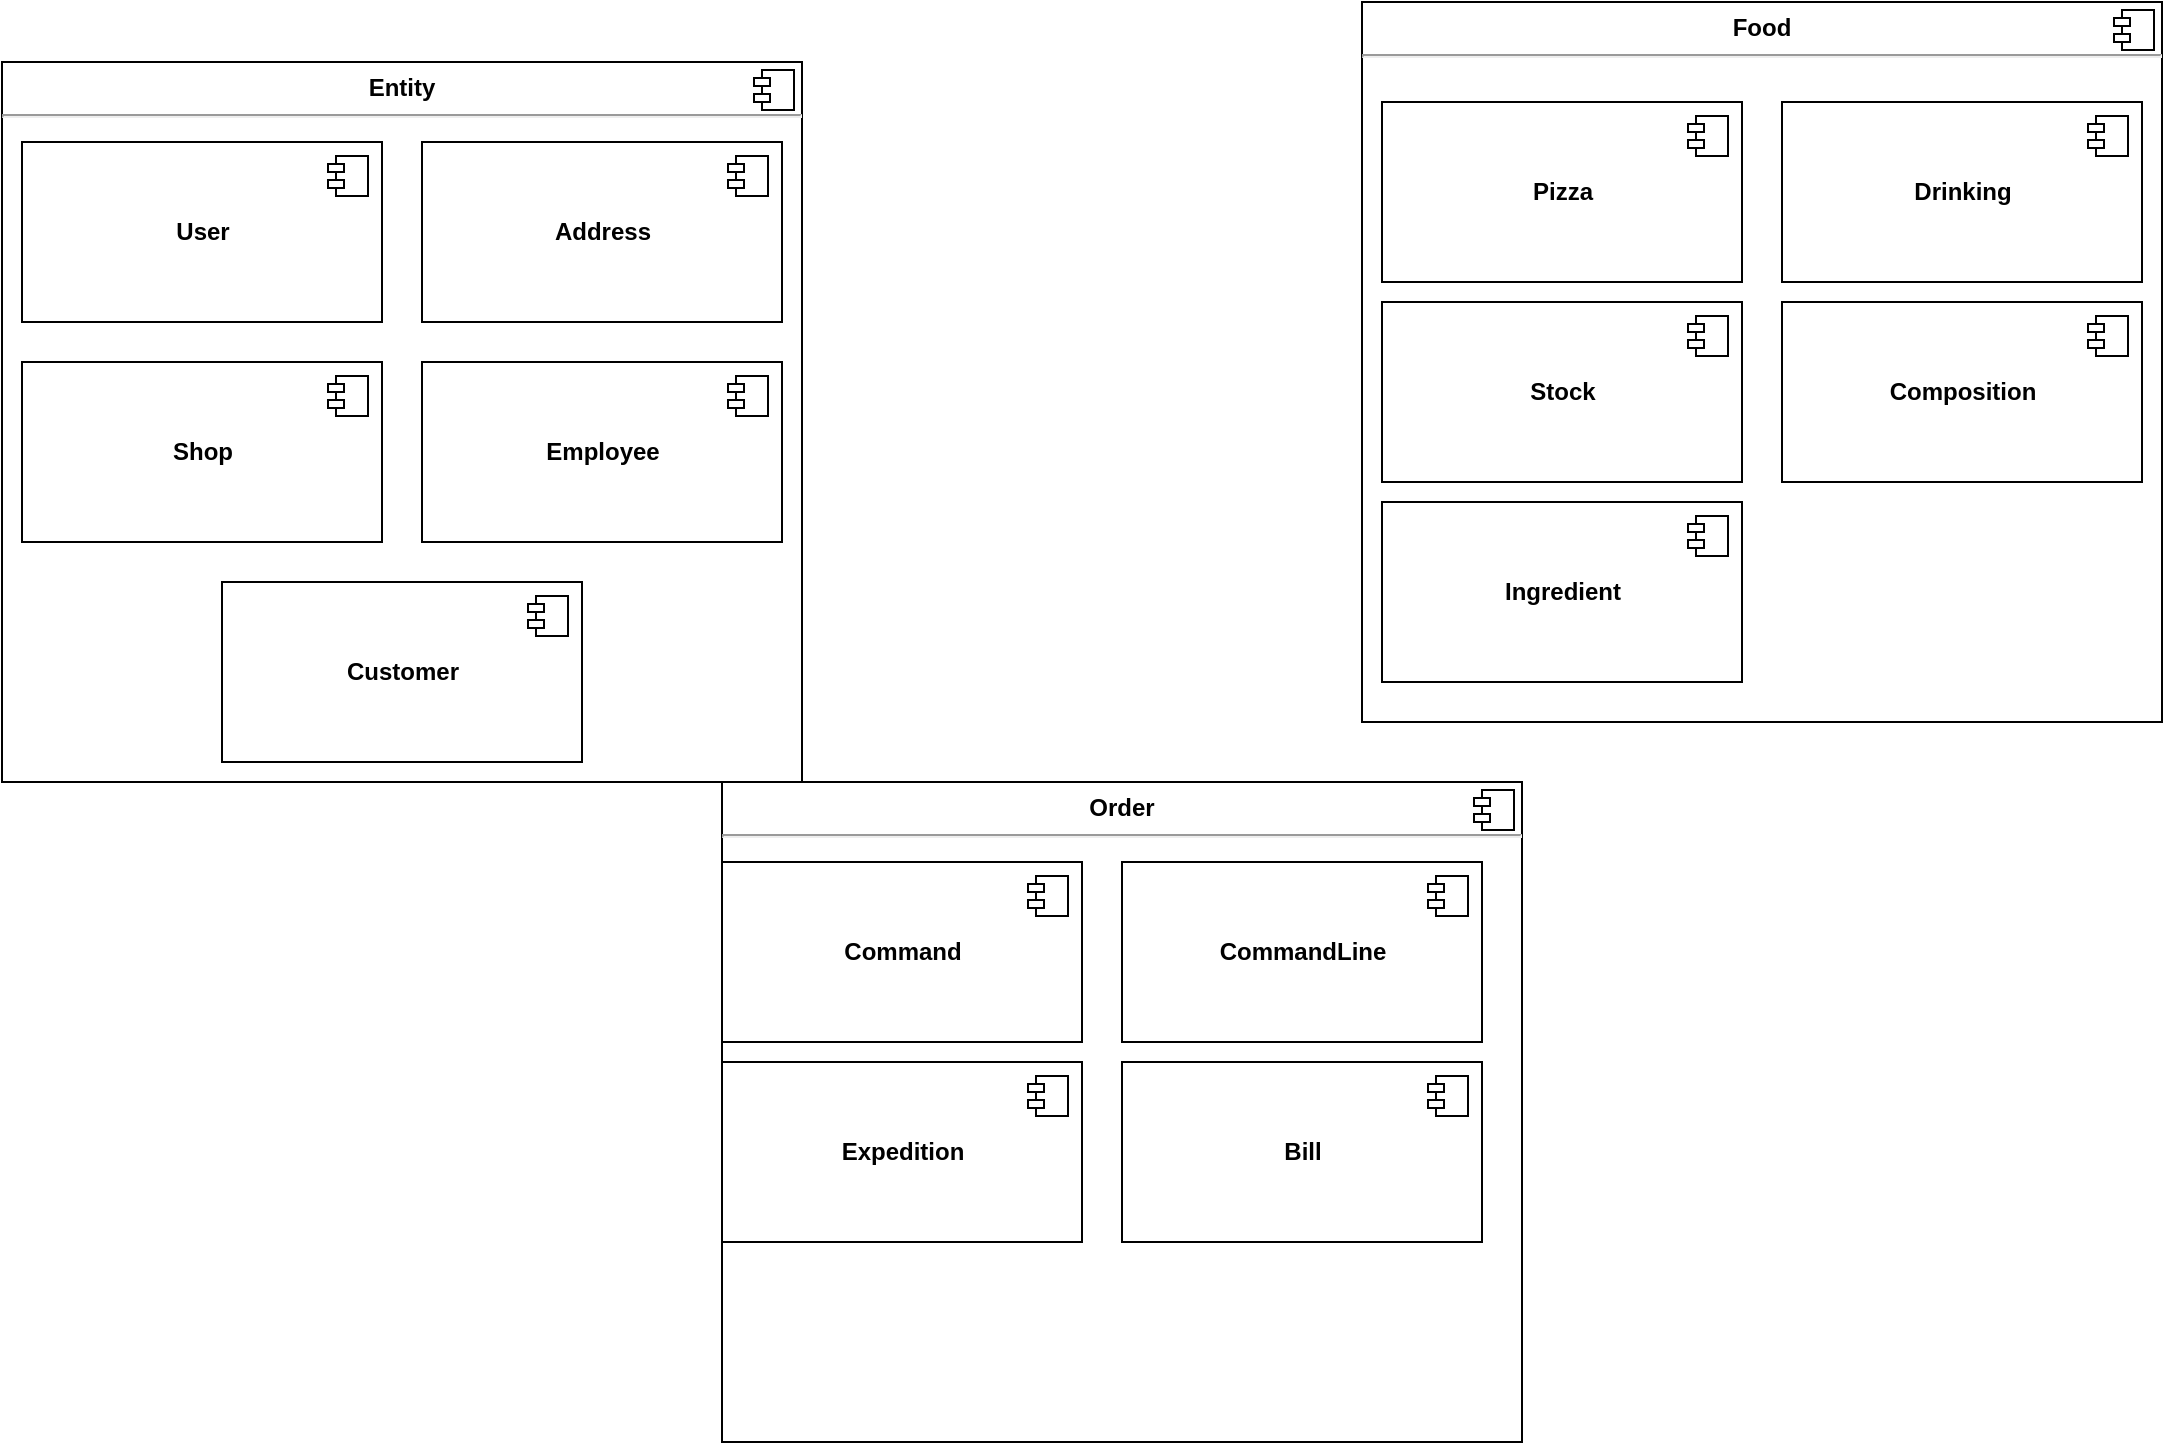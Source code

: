 <mxfile version="13.6.2" type="device"><diagram id="-DjXQtQEVf-AodjQWCOF" name="Page-1"><mxGraphModel dx="1422" dy="845" grid="1" gridSize="10" guides="1" tooltips="1" connect="1" arrows="1" fold="1" page="1" pageScale="1" pageWidth="1169" pageHeight="827" math="0" shadow="0" extFonts="Permanent Marker^https://fonts.googleapis.com/css?family=Permanent+Marker"><root><mxCell id="0"/><mxCell id="1" parent="0"/><mxCell id="Zz5VOYEtAs1DY7LSzLH9-4" value="&lt;p style=&quot;margin: 0px ; margin-top: 6px ; text-align: center&quot;&gt;&lt;b&gt;Entity&lt;/b&gt;&lt;/p&gt;&lt;hr&gt;&lt;p style=&quot;margin: 0px ; margin-left: 8px&quot;&gt;&lt;br&gt;&lt;/p&gt;" style="align=left;overflow=fill;html=1;dropTarget=0;" parent="1" vertex="1"><mxGeometry x="50" y="40" width="400" height="360" as="geometry"/></mxCell><mxCell id="Zz5VOYEtAs1DY7LSzLH9-5" value="" style="shape=component;jettyWidth=8;jettyHeight=4;" parent="Zz5VOYEtAs1DY7LSzLH9-4" vertex="1"><mxGeometry x="1" width="20" height="20" relative="1" as="geometry"><mxPoint x="-24" y="4" as="offset"/></mxGeometry></mxCell><mxCell id="Zz5VOYEtAs1DY7LSzLH9-6" value="&lt;p style=&quot;margin: 0px ; margin-top: 6px ; text-align: center&quot;&gt;&lt;b&gt;Food&lt;/b&gt;&lt;/p&gt;&lt;hr&gt;&lt;p style=&quot;margin: 0px ; margin-left: 8px&quot;&gt;&lt;br&gt;&lt;/p&gt;" style="align=left;overflow=fill;html=1;dropTarget=0;" parent="1" vertex="1"><mxGeometry x="730" y="10" width="400" height="360" as="geometry"/></mxCell><mxCell id="Zz5VOYEtAs1DY7LSzLH9-7" value="" style="shape=component;jettyWidth=8;jettyHeight=4;" parent="Zz5VOYEtAs1DY7LSzLH9-6" vertex="1"><mxGeometry x="1" width="20" height="20" relative="1" as="geometry"><mxPoint x="-24" y="4" as="offset"/></mxGeometry></mxCell><mxCell id="Zz5VOYEtAs1DY7LSzLH9-8" value="&lt;p style=&quot;margin: 0px ; margin-top: 6px ; text-align: center&quot;&gt;&lt;b&gt;Order&lt;/b&gt;&lt;/p&gt;&lt;hr&gt;&lt;p style=&quot;margin: 0px ; margin-left: 8px&quot;&gt;&lt;br&gt;&lt;/p&gt;" style="align=left;overflow=fill;html=1;dropTarget=0;" parent="1" vertex="1"><mxGeometry x="410" y="400" width="400" height="330" as="geometry"/></mxCell><mxCell id="Zz5VOYEtAs1DY7LSzLH9-9" value="" style="shape=component;jettyWidth=8;jettyHeight=4;" parent="Zz5VOYEtAs1DY7LSzLH9-8" vertex="1"><mxGeometry x="1" width="20" height="20" relative="1" as="geometry"><mxPoint x="-24" y="4" as="offset"/></mxGeometry></mxCell><mxCell id="Zz5VOYEtAs1DY7LSzLH9-10" value="&lt;b&gt;User&lt;/b&gt;" style="html=1;dropTarget=0;" parent="1" vertex="1"><mxGeometry x="60" y="80" width="180" height="90" as="geometry"/></mxCell><mxCell id="Zz5VOYEtAs1DY7LSzLH9-11" value="" style="shape=component;jettyWidth=8;jettyHeight=4;" parent="Zz5VOYEtAs1DY7LSzLH9-10" vertex="1"><mxGeometry x="1" width="20" height="20" relative="1" as="geometry"><mxPoint x="-27" y="7" as="offset"/></mxGeometry></mxCell><mxCell id="Zz5VOYEtAs1DY7LSzLH9-12" value="&lt;b&gt;Address&lt;/b&gt;" style="html=1;dropTarget=0;" parent="1" vertex="1"><mxGeometry x="260" y="80" width="180" height="90" as="geometry"/></mxCell><mxCell id="Zz5VOYEtAs1DY7LSzLH9-13" value="" style="shape=component;jettyWidth=8;jettyHeight=4;" parent="Zz5VOYEtAs1DY7LSzLH9-12" vertex="1"><mxGeometry x="1" width="20" height="20" relative="1" as="geometry"><mxPoint x="-27" y="7" as="offset"/></mxGeometry></mxCell><mxCell id="Zz5VOYEtAs1DY7LSzLH9-14" value="&lt;b&gt;Shop&lt;/b&gt;" style="html=1;dropTarget=0;" parent="1" vertex="1"><mxGeometry x="60" y="190" width="180" height="90" as="geometry"/></mxCell><mxCell id="Zz5VOYEtAs1DY7LSzLH9-15" value="" style="shape=component;jettyWidth=8;jettyHeight=4;" parent="Zz5VOYEtAs1DY7LSzLH9-14" vertex="1"><mxGeometry x="1" width="20" height="20" relative="1" as="geometry"><mxPoint x="-27" y="7" as="offset"/></mxGeometry></mxCell><mxCell id="Zz5VOYEtAs1DY7LSzLH9-16" value="&lt;b&gt;Employee&lt;/b&gt;" style="html=1;dropTarget=0;" parent="1" vertex="1"><mxGeometry x="260" y="190" width="180" height="90" as="geometry"/></mxCell><mxCell id="Zz5VOYEtAs1DY7LSzLH9-17" value="" style="shape=component;jettyWidth=8;jettyHeight=4;" parent="Zz5VOYEtAs1DY7LSzLH9-16" vertex="1"><mxGeometry x="1" width="20" height="20" relative="1" as="geometry"><mxPoint x="-27" y="7" as="offset"/></mxGeometry></mxCell><mxCell id="Zz5VOYEtAs1DY7LSzLH9-18" value="&lt;b&gt;Customer&lt;/b&gt;" style="html=1;dropTarget=0;" parent="1" vertex="1"><mxGeometry x="160" y="300" width="180" height="90" as="geometry"/></mxCell><mxCell id="Zz5VOYEtAs1DY7LSzLH9-19" value="" style="shape=component;jettyWidth=8;jettyHeight=4;" parent="Zz5VOYEtAs1DY7LSzLH9-18" vertex="1"><mxGeometry x="1" width="20" height="20" relative="1" as="geometry"><mxPoint x="-27" y="7" as="offset"/></mxGeometry></mxCell><mxCell id="Zz5VOYEtAs1DY7LSzLH9-20" value="&lt;b&gt;Pizza&lt;/b&gt;" style="html=1;dropTarget=0;" parent="1" vertex="1"><mxGeometry x="740" y="60" width="180" height="90" as="geometry"/></mxCell><mxCell id="Zz5VOYEtAs1DY7LSzLH9-21" value="" style="shape=component;jettyWidth=8;jettyHeight=4;" parent="Zz5VOYEtAs1DY7LSzLH9-20" vertex="1"><mxGeometry x="1" width="20" height="20" relative="1" as="geometry"><mxPoint x="-27" y="7" as="offset"/></mxGeometry></mxCell><mxCell id="Zz5VOYEtAs1DY7LSzLH9-22" value="&lt;b&gt;Drinking&lt;/b&gt;" style="html=1;dropTarget=0;" parent="1" vertex="1"><mxGeometry x="940" y="60" width="180" height="90" as="geometry"/></mxCell><mxCell id="Zz5VOYEtAs1DY7LSzLH9-23" value="" style="shape=component;jettyWidth=8;jettyHeight=4;" parent="Zz5VOYEtAs1DY7LSzLH9-22" vertex="1"><mxGeometry x="1" width="20" height="20" relative="1" as="geometry"><mxPoint x="-27" y="7" as="offset"/></mxGeometry></mxCell><mxCell id="Zz5VOYEtAs1DY7LSzLH9-24" value="&lt;b&gt;Stock&lt;/b&gt;" style="html=1;dropTarget=0;" parent="1" vertex="1"><mxGeometry x="740" y="160" width="180" height="90" as="geometry"/></mxCell><mxCell id="Zz5VOYEtAs1DY7LSzLH9-25" value="" style="shape=component;jettyWidth=8;jettyHeight=4;" parent="Zz5VOYEtAs1DY7LSzLH9-24" vertex="1"><mxGeometry x="1" width="20" height="20" relative="1" as="geometry"><mxPoint x="-27" y="7" as="offset"/></mxGeometry></mxCell><mxCell id="Zz5VOYEtAs1DY7LSzLH9-26" value="&lt;b&gt;Composition&lt;/b&gt;" style="html=1;dropTarget=0;" parent="1" vertex="1"><mxGeometry x="940" y="160" width="180" height="90" as="geometry"/></mxCell><mxCell id="Zz5VOYEtAs1DY7LSzLH9-27" value="" style="shape=component;jettyWidth=8;jettyHeight=4;" parent="Zz5VOYEtAs1DY7LSzLH9-26" vertex="1"><mxGeometry x="1" width="20" height="20" relative="1" as="geometry"><mxPoint x="-27" y="7" as="offset"/></mxGeometry></mxCell><mxCell id="Zz5VOYEtAs1DY7LSzLH9-28" value="&lt;b&gt;Ingredient&lt;/b&gt;" style="html=1;dropTarget=0;" parent="1" vertex="1"><mxGeometry x="740" y="260" width="180" height="90" as="geometry"/></mxCell><mxCell id="Zz5VOYEtAs1DY7LSzLH9-29" value="" style="shape=component;jettyWidth=8;jettyHeight=4;" parent="Zz5VOYEtAs1DY7LSzLH9-28" vertex="1"><mxGeometry x="1" width="20" height="20" relative="1" as="geometry"><mxPoint x="-27" y="7" as="offset"/></mxGeometry></mxCell><mxCell id="Zz5VOYEtAs1DY7LSzLH9-30" value="&lt;b&gt;Command&lt;/b&gt;" style="html=1;dropTarget=0;" parent="1" vertex="1"><mxGeometry x="410" y="440" width="180" height="90" as="geometry"/></mxCell><mxCell id="Zz5VOYEtAs1DY7LSzLH9-31" value="" style="shape=component;jettyWidth=8;jettyHeight=4;" parent="Zz5VOYEtAs1DY7LSzLH9-30" vertex="1"><mxGeometry x="1" width="20" height="20" relative="1" as="geometry"><mxPoint x="-27" y="7" as="offset"/></mxGeometry></mxCell><mxCell id="Zz5VOYEtAs1DY7LSzLH9-32" value="&lt;b&gt;CommandLine&lt;/b&gt;" style="html=1;dropTarget=0;" parent="1" vertex="1"><mxGeometry x="610" y="440" width="180" height="90" as="geometry"/></mxCell><mxCell id="Zz5VOYEtAs1DY7LSzLH9-33" value="" style="shape=component;jettyWidth=8;jettyHeight=4;" parent="Zz5VOYEtAs1DY7LSzLH9-32" vertex="1"><mxGeometry x="1" width="20" height="20" relative="1" as="geometry"><mxPoint x="-27" y="7" as="offset"/></mxGeometry></mxCell><mxCell id="Zz5VOYEtAs1DY7LSzLH9-34" value="&lt;b&gt;Expedition&lt;/b&gt;" style="html=1;dropTarget=0;" parent="1" vertex="1"><mxGeometry x="410" y="540" width="180" height="90" as="geometry"/></mxCell><mxCell id="Zz5VOYEtAs1DY7LSzLH9-35" value="" style="shape=component;jettyWidth=8;jettyHeight=4;" parent="Zz5VOYEtAs1DY7LSzLH9-34" vertex="1"><mxGeometry x="1" width="20" height="20" relative="1" as="geometry"><mxPoint x="-27" y="7" as="offset"/></mxGeometry></mxCell><mxCell id="Zz5VOYEtAs1DY7LSzLH9-36" value="&lt;b&gt;Bill&lt;/b&gt;" style="html=1;dropTarget=0;" parent="1" vertex="1"><mxGeometry x="610" y="540" width="180" height="90" as="geometry"/></mxCell><mxCell id="Zz5VOYEtAs1DY7LSzLH9-37" value="" style="shape=component;jettyWidth=8;jettyHeight=4;" parent="Zz5VOYEtAs1DY7LSzLH9-36" vertex="1"><mxGeometry x="1" width="20" height="20" relative="1" as="geometry"><mxPoint x="-27" y="7" as="offset"/></mxGeometry></mxCell></root></mxGraphModel></diagram></mxfile>